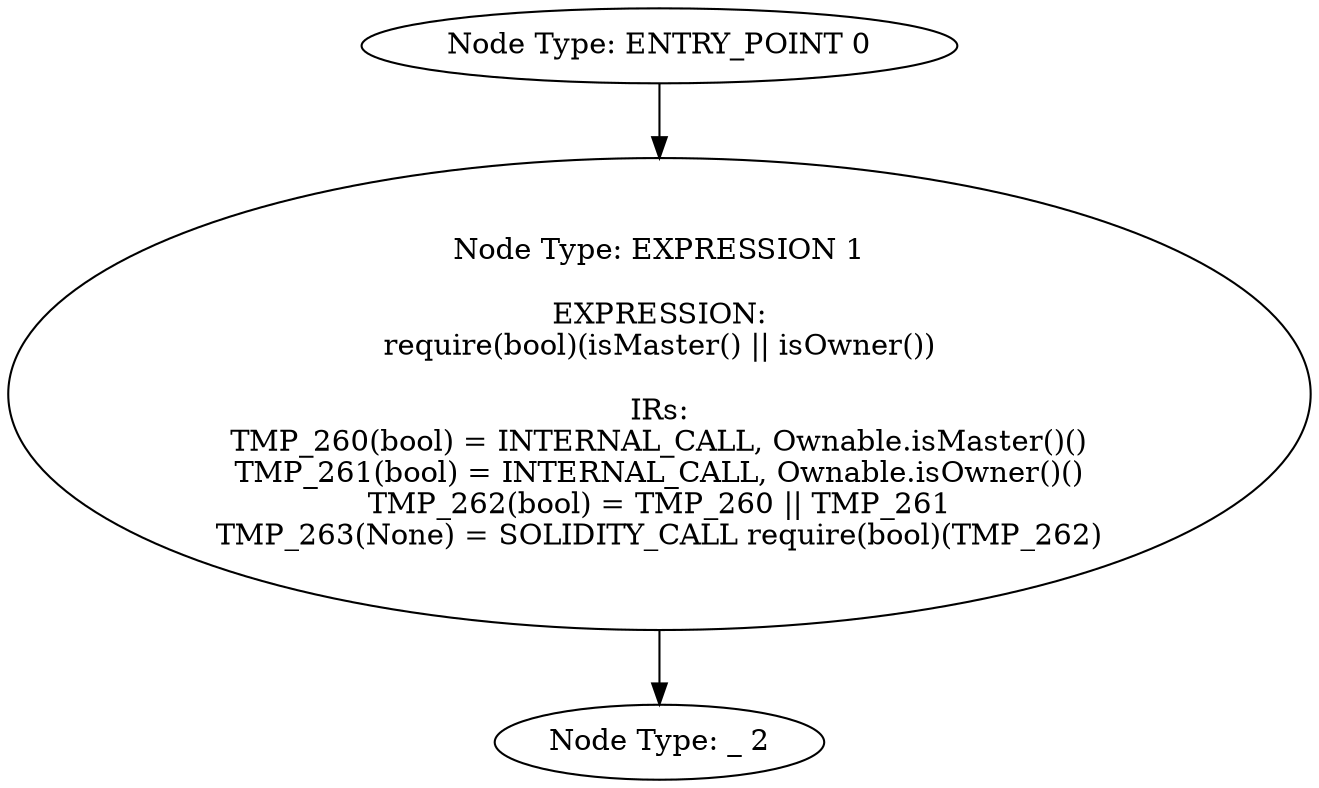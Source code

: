 digraph{
0[label="Node Type: ENTRY_POINT 0
"];
0->1;
1[label="Node Type: EXPRESSION 1

EXPRESSION:
require(bool)(isMaster() || isOwner())

IRs:
TMP_260(bool) = INTERNAL_CALL, Ownable.isMaster()()
TMP_261(bool) = INTERNAL_CALL, Ownable.isOwner()()
TMP_262(bool) = TMP_260 || TMP_261
TMP_263(None) = SOLIDITY_CALL require(bool)(TMP_262)"];
1->2;
2[label="Node Type: _ 2
"];
}
